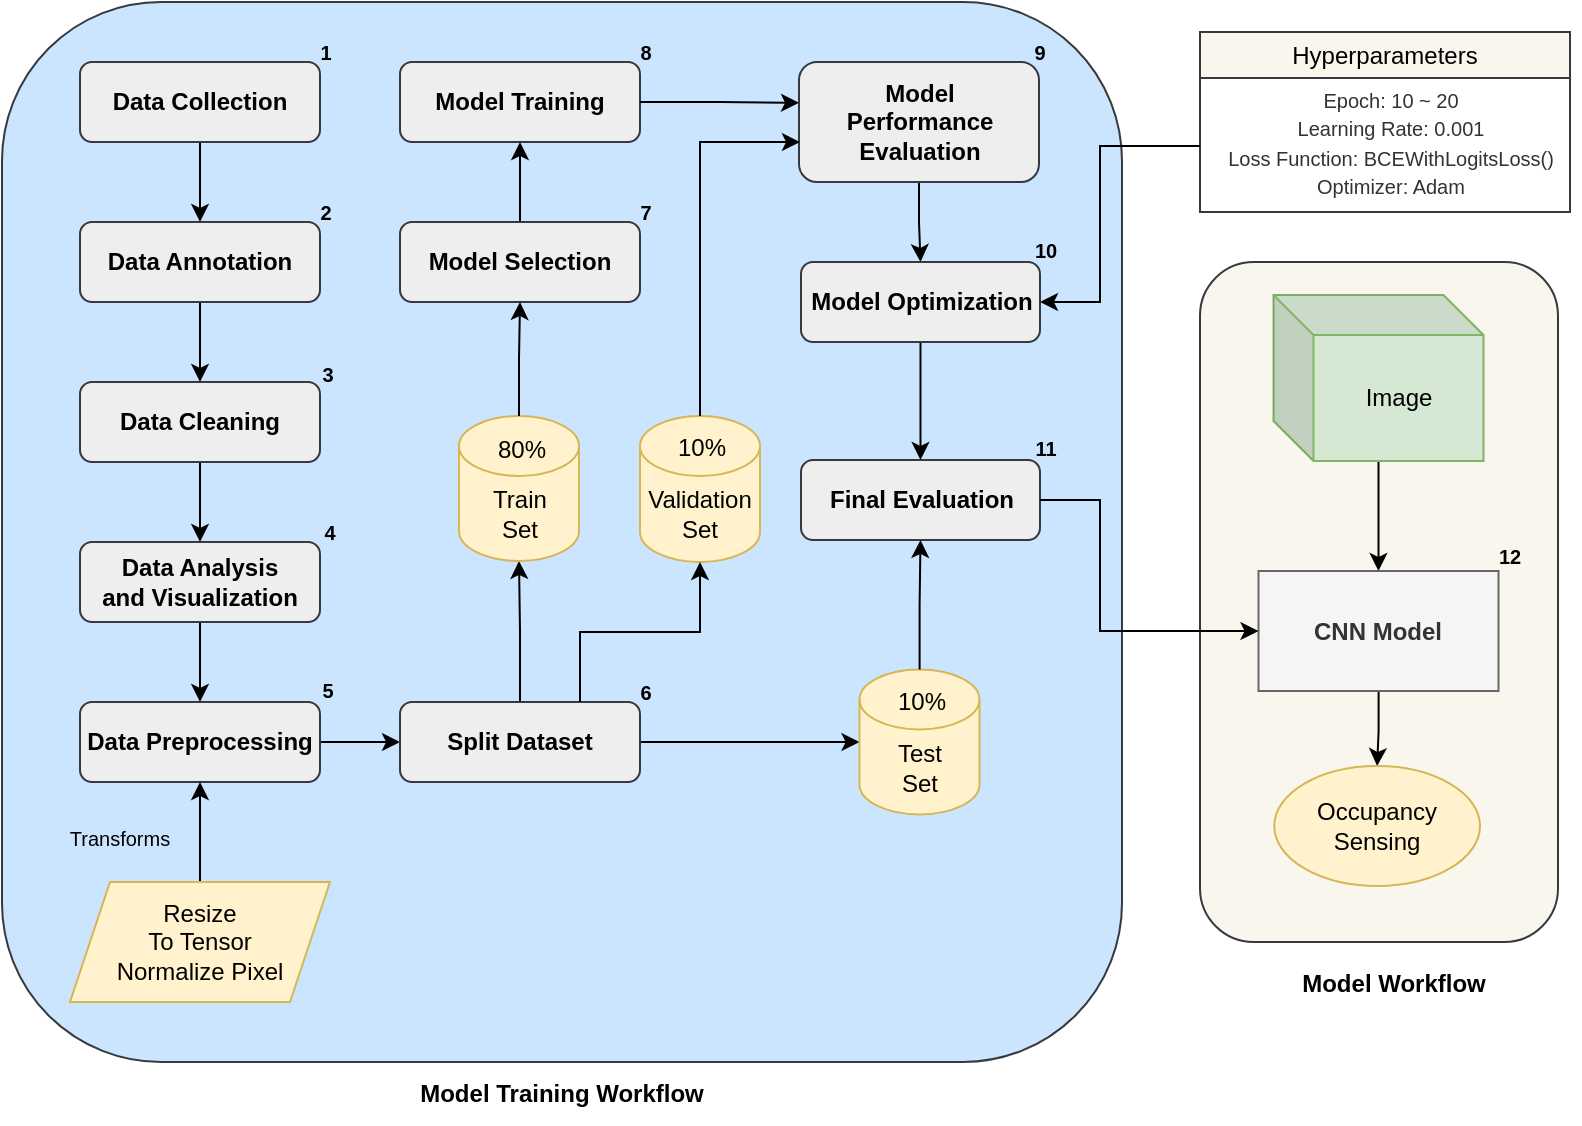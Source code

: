 <mxfile version="24.7.7">
  <diagram name="Page-1" id="347TT58dcH0MzLungGjl">
    <mxGraphModel dx="1434" dy="772" grid="1" gridSize="10" guides="1" tooltips="1" connect="1" arrows="1" fold="1" page="1" pageScale="1" pageWidth="850" pageHeight="1100" math="0" shadow="0">
      <root>
        <mxCell id="0" />
        <mxCell id="1" parent="0" />
        <mxCell id="USX80gVfWroeQub0HQB3-89" value="" style="rounded=1;whiteSpace=wrap;html=1;fillColor=#cce5ff;strokeColor=#36393d;" parent="1" vertex="1">
          <mxGeometry x="41" y="40" width="560" height="530" as="geometry" />
        </mxCell>
        <mxCell id="USX80gVfWroeQub0HQB3-13" value="" style="edgeStyle=orthogonalEdgeStyle;rounded=0;orthogonalLoop=1;jettySize=auto;html=1;" parent="1" source="USX80gVfWroeQub0HQB3-1" target="USX80gVfWroeQub0HQB3-6" edge="1">
          <mxGeometry relative="1" as="geometry" />
        </mxCell>
        <mxCell id="USX80gVfWroeQub0HQB3-1" value="Data Collection" style="rounded=1;whiteSpace=wrap;html=1;fontStyle=1;fillColor=#eeeeee;strokeColor=#36393d;" parent="1" vertex="1">
          <mxGeometry x="80" y="70" width="120" height="40" as="geometry" />
        </mxCell>
        <mxCell id="USX80gVfWroeQub0HQB3-15" value="" style="edgeStyle=orthogonalEdgeStyle;rounded=0;orthogonalLoop=1;jettySize=auto;html=1;" parent="1" source="USX80gVfWroeQub0HQB3-2" target="USX80gVfWroeQub0HQB3-3" edge="1">
          <mxGeometry relative="1" as="geometry" />
        </mxCell>
        <mxCell id="USX80gVfWroeQub0HQB3-2" value="Data Cleaning" style="rounded=1;whiteSpace=wrap;html=1;fontStyle=1;fillColor=#eeeeee;strokeColor=#36393d;" parent="1" vertex="1">
          <mxGeometry x="80" y="230" width="120" height="40" as="geometry" />
        </mxCell>
        <mxCell id="USX80gVfWroeQub0HQB3-26" value="" style="edgeStyle=orthogonalEdgeStyle;rounded=0;orthogonalLoop=1;jettySize=auto;html=1;" parent="1" source="USX80gVfWroeQub0HQB3-3" target="USX80gVfWroeQub0HQB3-5" edge="1">
          <mxGeometry relative="1" as="geometry" />
        </mxCell>
        <mxCell id="USX80gVfWroeQub0HQB3-3" value="Data Analysis&lt;br&gt;and Visualization" style="rounded=1;whiteSpace=wrap;html=1;fontStyle=1;fillColor=#eeeeee;strokeColor=#36393d;" parent="1" vertex="1">
          <mxGeometry x="80" y="310" width="120" height="40" as="geometry" />
        </mxCell>
        <mxCell id="USX80gVfWroeQub0HQB3-28" value="" style="edgeStyle=orthogonalEdgeStyle;rounded=0;orthogonalLoop=1;jettySize=auto;html=1;" parent="1" source="USX80gVfWroeQub0HQB3-5" target="USX80gVfWroeQub0HQB3-8" edge="1">
          <mxGeometry relative="1" as="geometry" />
        </mxCell>
        <mxCell id="USX80gVfWroeQub0HQB3-5" value="Data Preprocessing" style="rounded=1;whiteSpace=wrap;html=1;fontStyle=1;fillColor=#eeeeee;strokeColor=#36393d;" parent="1" vertex="1">
          <mxGeometry x="80" y="390" width="120" height="40" as="geometry" />
        </mxCell>
        <mxCell id="USX80gVfWroeQub0HQB3-14" value="" style="edgeStyle=orthogonalEdgeStyle;rounded=0;orthogonalLoop=1;jettySize=auto;html=1;" parent="1" source="USX80gVfWroeQub0HQB3-6" target="USX80gVfWroeQub0HQB3-2" edge="1">
          <mxGeometry relative="1" as="geometry" />
        </mxCell>
        <mxCell id="USX80gVfWroeQub0HQB3-6" value="Data Annotation" style="rounded=1;whiteSpace=wrap;html=1;fontStyle=1;fillColor=#eeeeee;strokeColor=#36393d;" parent="1" vertex="1">
          <mxGeometry x="80" y="150" width="120" height="40" as="geometry" />
        </mxCell>
        <mxCell id="USX80gVfWroeQub0HQB3-40" value="" style="edgeStyle=orthogonalEdgeStyle;rounded=0;orthogonalLoop=1;jettySize=auto;html=1;" parent="1" source="USX80gVfWroeQub0HQB3-7" target="USX80gVfWroeQub0HQB3-39" edge="1">
          <mxGeometry relative="1" as="geometry" />
        </mxCell>
        <mxCell id="USX80gVfWroeQub0HQB3-7" value="Model Selection" style="rounded=1;whiteSpace=wrap;html=1;fontStyle=1;fillColor=#eeeeee;strokeColor=#36393d;" parent="1" vertex="1">
          <mxGeometry x="240" y="150" width="120" height="40" as="geometry" />
        </mxCell>
        <mxCell id="USX80gVfWroeQub0HQB3-29" value="" style="edgeStyle=orthogonalEdgeStyle;rounded=0;orthogonalLoop=1;jettySize=auto;html=1;" parent="1" source="USX80gVfWroeQub0HQB3-8" target="USX80gVfWroeQub0HQB3-10" edge="1">
          <mxGeometry relative="1" as="geometry" />
        </mxCell>
        <mxCell id="USX80gVfWroeQub0HQB3-32" value="" style="edgeStyle=orthogonalEdgeStyle;rounded=0;orthogonalLoop=1;jettySize=auto;html=1;" parent="1" source="USX80gVfWroeQub0HQB3-8" target="USX80gVfWroeQub0HQB3-12" edge="1">
          <mxGeometry relative="1" as="geometry" />
        </mxCell>
        <mxCell id="USX80gVfWroeQub0HQB3-8" value="Split Dataset" style="rounded=1;whiteSpace=wrap;html=1;fontStyle=1;fillColor=#eeeeee;strokeColor=#36393d;" parent="1" vertex="1">
          <mxGeometry x="240" y="390" width="120" height="40" as="geometry" />
        </mxCell>
        <mxCell id="USX80gVfWroeQub0HQB3-24" value="&lt;font style=&quot;font-size: 10px;&quot;&gt;Transforms&lt;/font&gt;" style="text;html=1;align=center;verticalAlign=middle;whiteSpace=wrap;rounded=0;" parent="1" vertex="1">
          <mxGeometry x="70" y="448" width="60" height="20" as="geometry" />
        </mxCell>
        <mxCell id="USX80gVfWroeQub0HQB3-33" value="" style="group" parent="1" vertex="1" connectable="0">
          <mxGeometry x="269.5" y="247" width="61" height="72.5" as="geometry" />
        </mxCell>
        <mxCell id="USX80gVfWroeQub0HQB3-10" value="Train&lt;br&gt;Set" style="shape=cylinder3;whiteSpace=wrap;html=1;boundedLbl=1;backgroundOutline=1;size=15;fillColor=#fff2cc;strokeColor=#d6b656;" parent="USX80gVfWroeQub0HQB3-33" vertex="1">
          <mxGeometry width="60" height="72.5" as="geometry" />
        </mxCell>
        <mxCell id="USX80gVfWroeQub0HQB3-30" value="80%" style="text;html=1;align=center;verticalAlign=middle;whiteSpace=wrap;rounded=0;" parent="USX80gVfWroeQub0HQB3-33" vertex="1">
          <mxGeometry x="1" y="6.5" width="60" height="20" as="geometry" />
        </mxCell>
        <mxCell id="USX80gVfWroeQub0HQB3-36" value="" style="group" parent="1" vertex="1" connectable="0">
          <mxGeometry x="469.75" y="373.75" width="61" height="72.5" as="geometry" />
        </mxCell>
        <mxCell id="USX80gVfWroeQub0HQB3-12" value="Test&lt;br&gt;Set" style="shape=cylinder3;whiteSpace=wrap;html=1;boundedLbl=1;backgroundOutline=1;size=15;fillColor=#fff2cc;strokeColor=#d6b656;" parent="USX80gVfWroeQub0HQB3-36" vertex="1">
          <mxGeometry width="60" height="72.5" as="geometry" />
        </mxCell>
        <mxCell id="USX80gVfWroeQub0HQB3-34" value="10%" style="text;html=1;align=center;verticalAlign=middle;whiteSpace=wrap;rounded=0;" parent="USX80gVfWroeQub0HQB3-36" vertex="1">
          <mxGeometry x="1" y="6" width="60" height="20" as="geometry" />
        </mxCell>
        <mxCell id="USX80gVfWroeQub0HQB3-38" value="" style="edgeStyle=orthogonalEdgeStyle;rounded=0;orthogonalLoop=1;jettySize=auto;html=1;" parent="1" source="USX80gVfWroeQub0HQB3-10" target="USX80gVfWroeQub0HQB3-7" edge="1">
          <mxGeometry relative="1" as="geometry" />
        </mxCell>
        <mxCell id="USX80gVfWroeQub0HQB3-39" value="Model Training" style="rounded=1;whiteSpace=wrap;html=1;fontStyle=1;fillColor=#eeeeee;strokeColor=#36393d;" parent="1" vertex="1">
          <mxGeometry x="240" y="70" width="120" height="40" as="geometry" />
        </mxCell>
        <mxCell id="USX80gVfWroeQub0HQB3-73" value="" style="edgeStyle=orthogonalEdgeStyle;rounded=0;orthogonalLoop=1;jettySize=auto;html=1;" parent="1" source="USX80gVfWroeQub0HQB3-41" target="USX80gVfWroeQub0HQB3-50" edge="1">
          <mxGeometry relative="1" as="geometry" />
        </mxCell>
        <mxCell id="USX80gVfWroeQub0HQB3-41" value="Model&lt;br&gt;Performance&lt;br&gt;Evaluation" style="rounded=1;whiteSpace=wrap;html=1;fontStyle=1;fillColor=#eeeeee;strokeColor=#36393d;" parent="1" vertex="1">
          <mxGeometry x="439.5" y="70" width="120" height="60" as="geometry" />
        </mxCell>
        <mxCell id="USX80gVfWroeQub0HQB3-44" value="" style="group" parent="1" vertex="1" connectable="0">
          <mxGeometry x="360" y="247" width="61" height="73" as="geometry" />
        </mxCell>
        <mxCell id="USX80gVfWroeQub0HQB3-11" value="Validation&lt;br&gt;Set" style="shape=cylinder3;whiteSpace=wrap;html=1;boundedLbl=1;backgroundOutline=1;size=15;fillColor=#fff2cc;strokeColor=#d6b656;" parent="USX80gVfWroeQub0HQB3-44" vertex="1">
          <mxGeometry width="60" height="73" as="geometry" />
        </mxCell>
        <mxCell id="USX80gVfWroeQub0HQB3-35" value="10%" style="text;html=1;align=center;verticalAlign=middle;whiteSpace=wrap;rounded=0;" parent="USX80gVfWroeQub0HQB3-44" vertex="1">
          <mxGeometry x="1" y="5.06" width="60" height="22.77" as="geometry" />
        </mxCell>
        <mxCell id="USX80gVfWroeQub0HQB3-45" style="edgeStyle=orthogonalEdgeStyle;rounded=0;orthogonalLoop=1;jettySize=auto;html=1;exitX=0.75;exitY=0;exitDx=0;exitDy=0;entryX=0.5;entryY=1;entryDx=0;entryDy=0;entryPerimeter=0;" parent="1" source="USX80gVfWroeQub0HQB3-8" target="USX80gVfWroeQub0HQB3-11" edge="1">
          <mxGeometry relative="1" as="geometry" />
        </mxCell>
        <mxCell id="USX80gVfWroeQub0HQB3-74" value="" style="edgeStyle=orthogonalEdgeStyle;rounded=0;orthogonalLoop=1;jettySize=auto;html=1;" parent="1" source="USX80gVfWroeQub0HQB3-50" target="USX80gVfWroeQub0HQB3-65" edge="1">
          <mxGeometry relative="1" as="geometry" />
        </mxCell>
        <mxCell id="USX80gVfWroeQub0HQB3-50" value="Model Optimization" style="rounded=1;whiteSpace=wrap;html=1;fontStyle=1;fillColor=#eeeeee;strokeColor=#36393d;" parent="1" vertex="1">
          <mxGeometry x="440.5" y="170" width="119.5" height="40" as="geometry" />
        </mxCell>
        <mxCell id="USX80gVfWroeQub0HQB3-53" value="" style="edgeStyle=orthogonalEdgeStyle;rounded=0;orthogonalLoop=1;jettySize=auto;html=1;" parent="1" source="USX80gVfWroeQub0HQB3-52" target="USX80gVfWroeQub0HQB3-5" edge="1">
          <mxGeometry relative="1" as="geometry" />
        </mxCell>
        <mxCell id="USX80gVfWroeQub0HQB3-52" value="Resize&lt;br&gt;To Tensor&lt;br&gt;Normalize Pixel" style="shape=parallelogram;perimeter=parallelogramPerimeter;whiteSpace=wrap;html=1;fixedSize=1;fillColor=#fff2cc;strokeColor=#d6b656;" parent="1" vertex="1">
          <mxGeometry x="75" y="480" width="130" height="60" as="geometry" />
        </mxCell>
        <mxCell id="USX80gVfWroeQub0HQB3-55" value="Hyperparameters" style="swimlane;whiteSpace=wrap;html=1;fontStyle=0;fillColor=#f9f7ed;strokeColor=#36393d;" parent="1" vertex="1">
          <mxGeometry x="640" y="55" width="185" height="90" as="geometry">
            <mxRectangle x="570" y="230" width="130" height="30" as="alternateBounds" />
          </mxGeometry>
        </mxCell>
        <mxCell id="USX80gVfWroeQub0HQB3-65" value="Final Evaluation" style="rounded=1;whiteSpace=wrap;html=1;fontStyle=1;fillColor=#eeeeee;strokeColor=#36393d;" parent="1" vertex="1">
          <mxGeometry x="440.5" y="269" width="119.5" height="40" as="geometry" />
        </mxCell>
        <mxCell id="USX80gVfWroeQub0HQB3-67" value="" style="edgeStyle=orthogonalEdgeStyle;rounded=0;orthogonalLoop=1;jettySize=auto;html=1;" parent="1" source="USX80gVfWroeQub0HQB3-12" target="USX80gVfWroeQub0HQB3-65" edge="1">
          <mxGeometry relative="1" as="geometry" />
        </mxCell>
        <mxCell id="USX80gVfWroeQub0HQB3-71" style="edgeStyle=orthogonalEdgeStyle;rounded=0;orthogonalLoop=1;jettySize=auto;html=1;entryX=-0.014;entryY=0.348;entryDx=0;entryDy=0;entryPerimeter=0;exitX=1;exitY=0.5;exitDx=0;exitDy=0;" parent="1" source="USX80gVfWroeQub0HQB3-39" edge="1">
          <mxGeometry relative="1" as="geometry">
            <mxPoint x="361.68" y="89.555" as="sourcePoint" />
            <mxPoint x="439.5" y="90.43" as="targetPoint" />
          </mxGeometry>
        </mxCell>
        <mxCell id="USX80gVfWroeQub0HQB3-72" style="edgeStyle=orthogonalEdgeStyle;rounded=0;orthogonalLoop=1;jettySize=auto;html=1;entryX=0.004;entryY=0.667;entryDx=0;entryDy=0;entryPerimeter=0;exitX=0.5;exitY=0;exitDx=0;exitDy=0;exitPerimeter=0;" parent="1" source="USX80gVfWroeQub0HQB3-11" target="USX80gVfWroeQub0HQB3-41" edge="1">
          <mxGeometry relative="1" as="geometry" />
        </mxCell>
        <mxCell id="USX80gVfWroeQub0HQB3-92" value="" style="group" parent="1" vertex="1" connectable="0">
          <mxGeometry x="640" y="170" width="179" height="376" as="geometry" />
        </mxCell>
        <mxCell id="USX80gVfWroeQub0HQB3-85" value="" style="rounded=1;whiteSpace=wrap;html=1;fillColor=#f9f7ed;strokeColor=#36393d;" parent="USX80gVfWroeQub0HQB3-92" vertex="1">
          <mxGeometry width="179" height="340" as="geometry" />
        </mxCell>
        <mxCell id="USX80gVfWroeQub0HQB3-82" style="edgeStyle=orthogonalEdgeStyle;rounded=0;orthogonalLoop=1;jettySize=auto;html=1;entryX=0.5;entryY=0;entryDx=0;entryDy=0;" parent="USX80gVfWroeQub0HQB3-92" source="USX80gVfWroeQub0HQB3-77" target="USX80gVfWroeQub0HQB3-80" edge="1">
          <mxGeometry relative="1" as="geometry" />
        </mxCell>
        <mxCell id="USX80gVfWroeQub0HQB3-77" value="Image" style="shape=cube;whiteSpace=wrap;html=1;boundedLbl=1;backgroundOutline=1;darkOpacity=0.05;darkOpacity2=0.1;fillColor=#d5e8d4;strokeColor=#82b366;" parent="USX80gVfWroeQub0HQB3-92" vertex="1">
          <mxGeometry x="36.75" y="16.5" width="105" height="83" as="geometry" />
        </mxCell>
        <mxCell id="-pbobr0oxzw4o2RXR5nB-3" value="" style="edgeStyle=orthogonalEdgeStyle;rounded=0;orthogonalLoop=1;jettySize=auto;html=1;" edge="1" parent="USX80gVfWroeQub0HQB3-92" source="USX80gVfWroeQub0HQB3-80" target="-pbobr0oxzw4o2RXR5nB-1">
          <mxGeometry relative="1" as="geometry" />
        </mxCell>
        <mxCell id="USX80gVfWroeQub0HQB3-80" value="CNN Model" style="rounded=0;whiteSpace=wrap;html=1;fontStyle=1;fillColor=#f5f5f5;strokeColor=#666666;fontColor=#333333;" parent="USX80gVfWroeQub0HQB3-92" vertex="1">
          <mxGeometry x="29.25" y="154.5" width="120" height="60" as="geometry" />
        </mxCell>
        <mxCell id="USX80gVfWroeQub0HQB3-86" value="&lt;font style=&quot;font-size: 12px;&quot;&gt;Model Workflow&lt;/font&gt;" style="text;html=1;align=center;verticalAlign=middle;whiteSpace=wrap;rounded=0;fontStyle=1" parent="USX80gVfWroeQub0HQB3-92" vertex="1">
          <mxGeometry x="40" y="346" width="114.25" height="30" as="geometry" />
        </mxCell>
        <mxCell id="USX80gVfWroeQub0HQB3-123" value="&lt;b&gt;&lt;font style=&quot;font-size: 10px;&quot;&gt;12&lt;/font&gt;&lt;/b&gt;" style="text;html=1;align=center;verticalAlign=middle;whiteSpace=wrap;rounded=0;" parent="USX80gVfWroeQub0HQB3-92" vertex="1">
          <mxGeometry x="144.75" y="139.5" width="20" height="15" as="geometry" />
        </mxCell>
        <mxCell id="-pbobr0oxzw4o2RXR5nB-1" value="Occupancy&lt;div&gt;Sensing&lt;/div&gt;" style="ellipse;whiteSpace=wrap;html=1;fillColor=#fff2cc;strokeColor=#d6b656;" vertex="1" parent="USX80gVfWroeQub0HQB3-92">
          <mxGeometry x="37.13" y="252" width="102.87" height="60" as="geometry" />
        </mxCell>
        <mxCell id="USX80gVfWroeQub0HQB3-93" style="edgeStyle=orthogonalEdgeStyle;rounded=0;orthogonalLoop=1;jettySize=auto;html=1;entryX=0;entryY=0.5;entryDx=0;entryDy=0;" parent="1" source="USX80gVfWroeQub0HQB3-65" target="USX80gVfWroeQub0HQB3-80" edge="1">
          <mxGeometry relative="1" as="geometry">
            <Array as="points">
              <mxPoint x="590" y="289" />
              <mxPoint x="590" y="355" />
            </Array>
          </mxGeometry>
        </mxCell>
        <mxCell id="USX80gVfWroeQub0HQB3-94" style="edgeStyle=orthogonalEdgeStyle;rounded=0;orthogonalLoop=1;jettySize=auto;html=1;entryX=1;entryY=0.5;entryDx=0;entryDy=0;" parent="1" source="USX80gVfWroeQub0HQB3-87" target="USX80gVfWroeQub0HQB3-50" edge="1">
          <mxGeometry relative="1" as="geometry">
            <Array as="points">
              <mxPoint x="590" y="112" />
              <mxPoint x="590" y="190" />
            </Array>
          </mxGeometry>
        </mxCell>
        <mxCell id="USX80gVfWroeQub0HQB3-111" value="&lt;font style=&quot;font-size: 12px;&quot;&gt;Model Training Workflow&lt;/font&gt;" style="text;html=1;align=center;verticalAlign=middle;whiteSpace=wrap;rounded=0;fontStyle=1" parent="1" vertex="1">
          <mxGeometry x="243.87" y="571" width="154.25" height="30" as="geometry" />
        </mxCell>
        <mxCell id="USX80gVfWroeQub0HQB3-112" value="&lt;b&gt;&lt;font style=&quot;font-size: 10px;&quot;&gt;1&lt;/font&gt;&lt;/b&gt;" style="text;html=1;align=center;verticalAlign=middle;whiteSpace=wrap;rounded=0;" parent="1" vertex="1">
          <mxGeometry x="193" y="57" width="20" height="15" as="geometry" />
        </mxCell>
        <mxCell id="USX80gVfWroeQub0HQB3-113" value="&lt;b&gt;&lt;font style=&quot;font-size: 10px;&quot;&gt;2&lt;/font&gt;&lt;/b&gt;" style="text;html=1;align=center;verticalAlign=middle;whiteSpace=wrap;rounded=0;" parent="1" vertex="1">
          <mxGeometry x="193" y="137" width="20" height="15" as="geometry" />
        </mxCell>
        <mxCell id="USX80gVfWroeQub0HQB3-114" value="&lt;b&gt;&lt;font style=&quot;font-size: 10px;&quot;&gt;3&lt;/font&gt;&lt;/b&gt;" style="text;html=1;align=center;verticalAlign=middle;whiteSpace=wrap;rounded=0;" parent="1" vertex="1">
          <mxGeometry x="194" y="218" width="20" height="15" as="geometry" />
        </mxCell>
        <mxCell id="USX80gVfWroeQub0HQB3-115" value="&lt;b&gt;&lt;font style=&quot;font-size: 10px;&quot;&gt;4&lt;/font&gt;&lt;/b&gt;" style="text;html=1;align=center;verticalAlign=middle;whiteSpace=wrap;rounded=0;" parent="1" vertex="1">
          <mxGeometry x="195" y="297.5" width="20" height="15" as="geometry" />
        </mxCell>
        <mxCell id="USX80gVfWroeQub0HQB3-116" value="&lt;b&gt;&lt;font style=&quot;font-size: 10px;&quot;&gt;5&lt;/font&gt;&lt;/b&gt;" style="text;html=1;align=center;verticalAlign=middle;whiteSpace=wrap;rounded=0;" parent="1" vertex="1">
          <mxGeometry x="194" y="376" width="20" height="15" as="geometry" />
        </mxCell>
        <mxCell id="USX80gVfWroeQub0HQB3-117" value="&lt;b&gt;&lt;font style=&quot;font-size: 10px;&quot;&gt;6&lt;/font&gt;&lt;/b&gt;" style="text;html=1;align=center;verticalAlign=middle;whiteSpace=wrap;rounded=0;" parent="1" vertex="1">
          <mxGeometry x="353" y="377" width="20" height="15" as="geometry" />
        </mxCell>
        <mxCell id="USX80gVfWroeQub0HQB3-118" value="&lt;b&gt;&lt;font style=&quot;font-size: 10px;&quot;&gt;7&lt;/font&gt;&lt;/b&gt;" style="text;html=1;align=center;verticalAlign=middle;whiteSpace=wrap;rounded=0;" parent="1" vertex="1">
          <mxGeometry x="353" y="137" width="20" height="15" as="geometry" />
        </mxCell>
        <mxCell id="USX80gVfWroeQub0HQB3-119" value="&lt;b&gt;&lt;font style=&quot;font-size: 10px;&quot;&gt;8&lt;/font&gt;&lt;/b&gt;" style="text;html=1;align=center;verticalAlign=middle;whiteSpace=wrap;rounded=0;" parent="1" vertex="1">
          <mxGeometry x="353" y="57" width="20" height="15" as="geometry" />
        </mxCell>
        <mxCell id="USX80gVfWroeQub0HQB3-120" value="&lt;b&gt;&lt;font style=&quot;font-size: 10px;&quot;&gt;9&lt;/font&gt;&lt;/b&gt;" style="text;html=1;align=center;verticalAlign=middle;whiteSpace=wrap;rounded=0;" parent="1" vertex="1">
          <mxGeometry x="550" y="57" width="20" height="15" as="geometry" />
        </mxCell>
        <mxCell id="USX80gVfWroeQub0HQB3-121" value="&lt;b&gt;&lt;font style=&quot;font-size: 10px;&quot;&gt;10&lt;/font&gt;&lt;/b&gt;" style="text;html=1;align=center;verticalAlign=middle;whiteSpace=wrap;rounded=0;" parent="1" vertex="1">
          <mxGeometry x="553" y="156" width="20" height="15" as="geometry" />
        </mxCell>
        <mxCell id="USX80gVfWroeQub0HQB3-122" value="&lt;b&gt;&lt;font style=&quot;font-size: 10px;&quot;&gt;11&lt;/font&gt;&lt;/b&gt;" style="text;html=1;align=center;verticalAlign=middle;whiteSpace=wrap;rounded=0;" parent="1" vertex="1">
          <mxGeometry x="553" y="255" width="20" height="15" as="geometry" />
        </mxCell>
        <mxCell id="USX80gVfWroeQub0HQB3-87" value="&lt;font style=&quot;color: rgb(51, 51, 51); font-size: 10px;&quot;&gt;Epoch: 10 ~ 20&lt;br&gt;Learning Rate: 0.001&lt;/font&gt;&lt;div style=&quot;color: rgb(51, 51, 51);&quot;&gt;&lt;font style=&quot;font-size: 10px;&quot;&gt;Loss Function: BCEWithLogitsLoss()&lt;br&gt;Optimizer: Adam&lt;/font&gt;&lt;/div&gt;" style="text;html=1;align=center;verticalAlign=middle;resizable=0;points=[];autosize=1;strokeColor=none;fillColor=none;" parent="1" vertex="1">
          <mxGeometry x="640" y="75" width="190" height="70" as="geometry" />
        </mxCell>
      </root>
    </mxGraphModel>
  </diagram>
</mxfile>
